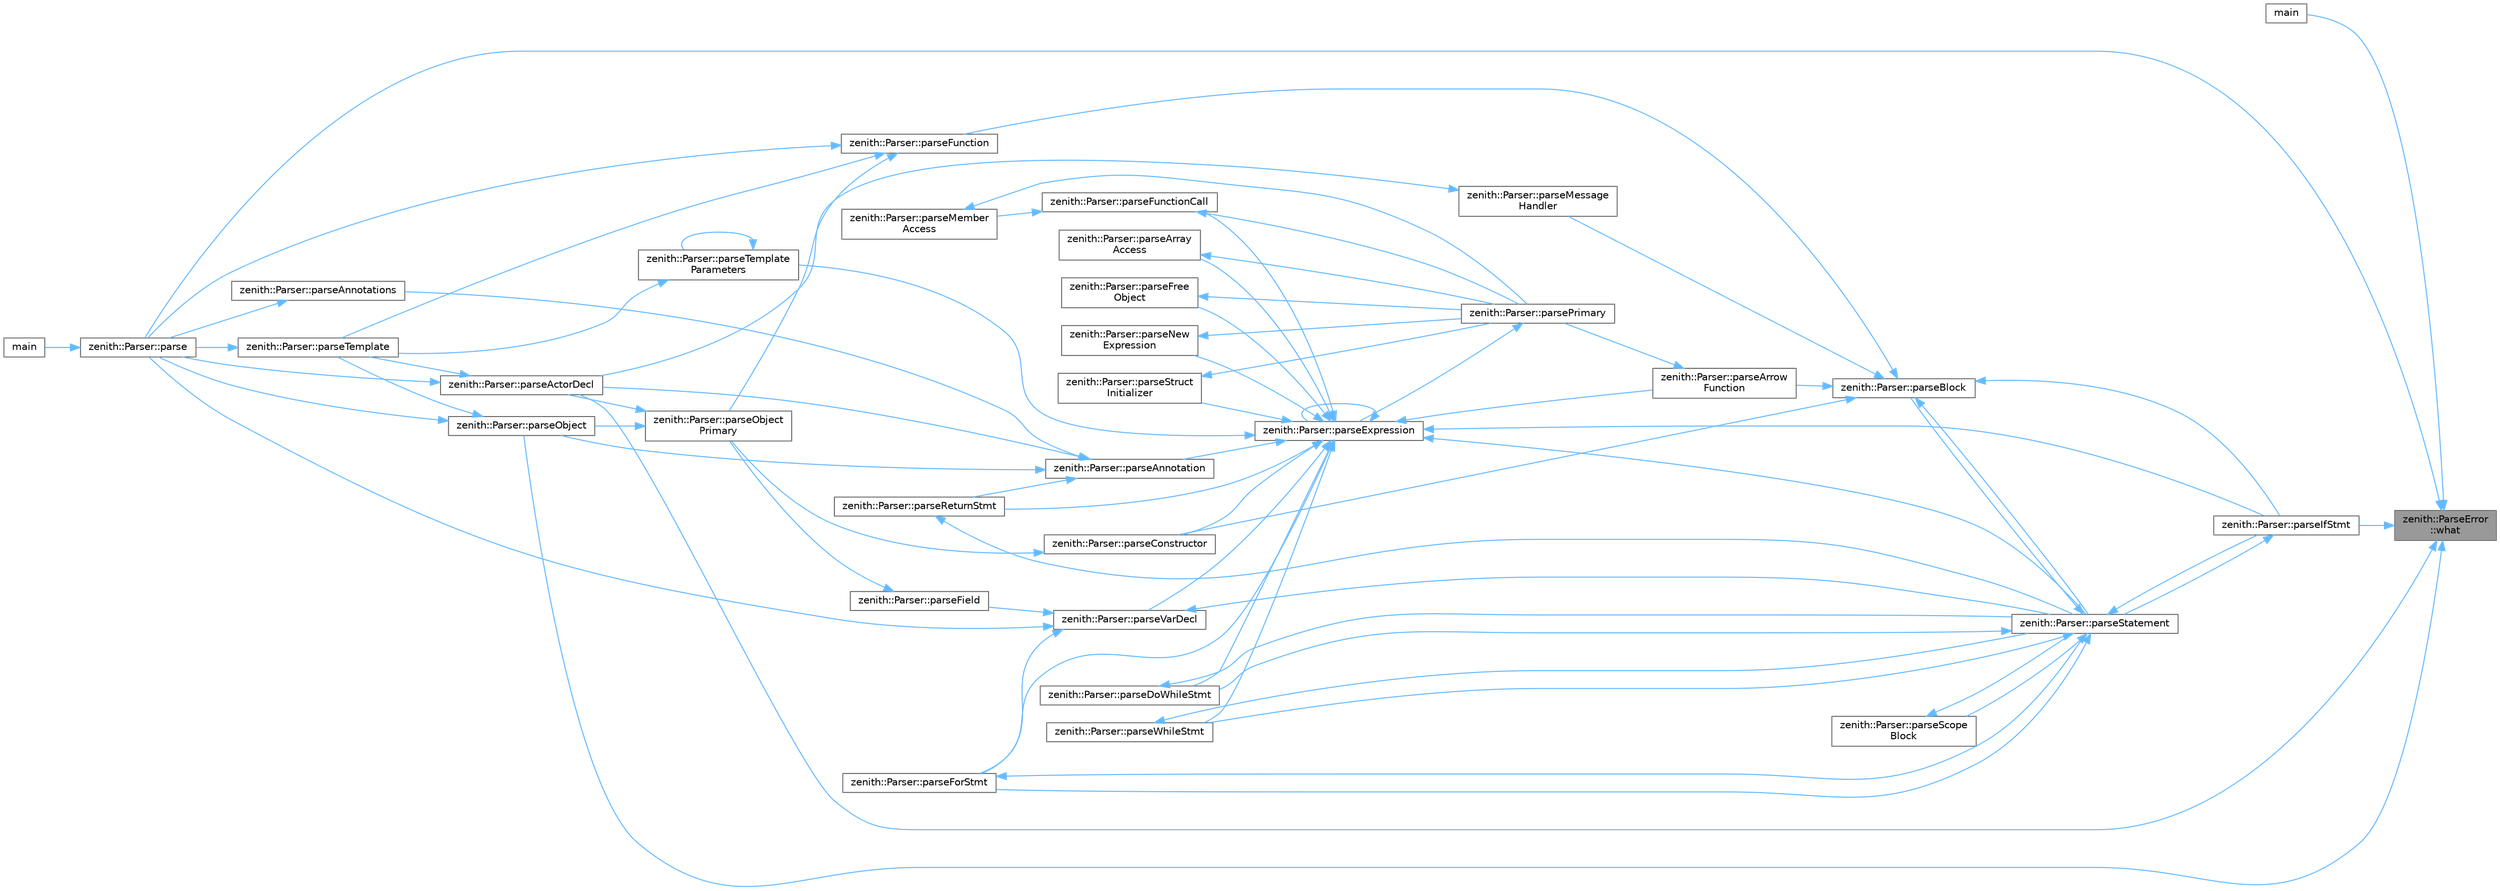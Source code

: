 digraph "zenith::ParseError::what"
{
 // LATEX_PDF_SIZE
  bgcolor="transparent";
  edge [fontname=Helvetica,fontsize=10,labelfontname=Helvetica,labelfontsize=10];
  node [fontname=Helvetica,fontsize=10,shape=box,height=0.2,width=0.4];
  rankdir="RL";
  Node1 [id="Node000001",label="zenith::ParseError\l::what",height=0.2,width=0.4,color="gray40", fillcolor="grey60", style="filled", fontcolor="black",tooltip=" "];
  Node1 -> Node2 [id="edge1_Node000001_Node000002",dir="back",color="steelblue1",style="solid",tooltip=" "];
  Node2 [id="Node000002",label="main",height=0.2,width=0.4,color="grey40", fillcolor="white", style="filled",URL="$test_8cpp.html#ae66f6b31b5ad750f1fe042a706a4e3d4",tooltip=" "];
  Node1 -> Node3 [id="edge2_Node000001_Node000003",dir="back",color="steelblue1",style="solid",tooltip=" "];
  Node3 [id="Node000003",label="zenith::Parser::parse",height=0.2,width=0.4,color="grey40", fillcolor="white", style="filled",URL="$classzenith_1_1_parser.html#ad56141bb79abcda2cb032137f51d44c6",tooltip=" "];
  Node3 -> Node4 [id="edge3_Node000003_Node000004",dir="back",color="steelblue1",style="solid",tooltip=" "];
  Node4 [id="Node000004",label="main",height=0.2,width=0.4,color="grey40", fillcolor="white", style="filled",URL="$main_8cpp.html#a0ddf1224851353fc92bfbff6f499fa97",tooltip=" "];
  Node1 -> Node5 [id="edge4_Node000001_Node000005",dir="back",color="steelblue1",style="solid",tooltip=" "];
  Node5 [id="Node000005",label="zenith::Parser::parseActorDecl",height=0.2,width=0.4,color="grey40", fillcolor="white", style="filled",URL="$classzenith_1_1_parser.html#add98eda497298f55d63689af29839db6",tooltip=" "];
  Node5 -> Node3 [id="edge5_Node000005_Node000003",dir="back",color="steelblue1",style="solid",tooltip=" "];
  Node5 -> Node6 [id="edge6_Node000005_Node000006",dir="back",color="steelblue1",style="solid",tooltip=" "];
  Node6 [id="Node000006",label="zenith::Parser::parseTemplate",height=0.2,width=0.4,color="grey40", fillcolor="white", style="filled",URL="$classzenith_1_1_parser.html#ac8ba31b8067fb7325c47b2b85e51abe1",tooltip=" "];
  Node6 -> Node3 [id="edge7_Node000006_Node000003",dir="back",color="steelblue1",style="solid",tooltip=" "];
  Node1 -> Node7 [id="edge8_Node000001_Node000007",dir="back",color="steelblue1",style="solid",tooltip=" "];
  Node7 [id="Node000007",label="zenith::Parser::parseIfStmt",height=0.2,width=0.4,color="grey40", fillcolor="white", style="filled",URL="$classzenith_1_1_parser.html#a6086729ddce119c88e10fe622d069d8f",tooltip=" "];
  Node7 -> Node8 [id="edge9_Node000007_Node000008",dir="back",color="steelblue1",style="solid",tooltip=" "];
  Node8 [id="Node000008",label="zenith::Parser::parseStatement",height=0.2,width=0.4,color="grey40", fillcolor="white", style="filled",URL="$classzenith_1_1_parser.html#ada8dc19e8cb4a0f1b37d3ef6a2eb3f9d",tooltip=" "];
  Node8 -> Node9 [id="edge10_Node000008_Node000009",dir="back",color="steelblue1",style="solid",tooltip=" "];
  Node9 [id="Node000009",label="zenith::Parser::parseBlock",height=0.2,width=0.4,color="grey40", fillcolor="white", style="filled",URL="$classzenith_1_1_parser.html#afed5c18e77fc012fe5db9f9e6175e642",tooltip=" "];
  Node9 -> Node10 [id="edge11_Node000009_Node000010",dir="back",color="steelblue1",style="solid",tooltip=" "];
  Node10 [id="Node000010",label="zenith::Parser::parseArrow\lFunction",height=0.2,width=0.4,color="grey40", fillcolor="white", style="filled",URL="$classzenith_1_1_parser.html#a7ea0f8e309ed2fbdf1a9e2ebfa2fbf8d",tooltip=" "];
  Node10 -> Node11 [id="edge12_Node000010_Node000011",dir="back",color="steelblue1",style="solid",tooltip=" "];
  Node11 [id="Node000011",label="zenith::Parser::parsePrimary",height=0.2,width=0.4,color="grey40", fillcolor="white", style="filled",URL="$classzenith_1_1_parser.html#a9425b18adfbb62629ae5ea654addc7cb",tooltip=" "];
  Node11 -> Node12 [id="edge13_Node000011_Node000012",dir="back",color="steelblue1",style="solid",tooltip=" "];
  Node12 [id="Node000012",label="zenith::Parser::parseExpression",height=0.2,width=0.4,color="grey40", fillcolor="white", style="filled",URL="$classzenith_1_1_parser.html#a239906fd51d54598f6d3dcc18d97b6b9",tooltip=" "];
  Node12 -> Node13 [id="edge14_Node000012_Node000013",dir="back",color="steelblue1",style="solid",tooltip=" "];
  Node13 [id="Node000013",label="zenith::Parser::parseAnnotation",height=0.2,width=0.4,color="grey40", fillcolor="white", style="filled",URL="$classzenith_1_1_parser.html#afff2e82900309df63d9aa89f4d3e31d6",tooltip=" "];
  Node13 -> Node5 [id="edge15_Node000013_Node000005",dir="back",color="steelblue1",style="solid",tooltip=" "];
  Node13 -> Node14 [id="edge16_Node000013_Node000014",dir="back",color="steelblue1",style="solid",tooltip=" "];
  Node14 [id="Node000014",label="zenith::Parser::parseAnnotations",height=0.2,width=0.4,color="grey40", fillcolor="white", style="filled",URL="$classzenith_1_1_parser.html#a13606ea02073ecca24a045f676b58518",tooltip=" "];
  Node14 -> Node3 [id="edge17_Node000014_Node000003",dir="back",color="steelblue1",style="solid",tooltip=" "];
  Node13 -> Node15 [id="edge18_Node000013_Node000015",dir="back",color="steelblue1",style="solid",tooltip=" "];
  Node15 [id="Node000015",label="zenith::Parser::parseObject",height=0.2,width=0.4,color="grey40", fillcolor="white", style="filled",URL="$classzenith_1_1_parser.html#abfe2e0682adcad95cc77595ec52bd4da",tooltip=" "];
  Node15 -> Node3 [id="edge19_Node000015_Node000003",dir="back",color="steelblue1",style="solid",tooltip=" "];
  Node15 -> Node6 [id="edge20_Node000015_Node000006",dir="back",color="steelblue1",style="solid",tooltip=" "];
  Node13 -> Node16 [id="edge21_Node000013_Node000016",dir="back",color="steelblue1",style="solid",tooltip=" "];
  Node16 [id="Node000016",label="zenith::Parser::parseReturnStmt",height=0.2,width=0.4,color="grey40", fillcolor="white", style="filled",URL="$classzenith_1_1_parser.html#a5e026e55d4a57bea1b5ffa7d3b5e93a8",tooltip=" "];
  Node16 -> Node8 [id="edge22_Node000016_Node000008",dir="back",color="steelblue1",style="solid",tooltip=" "];
  Node12 -> Node17 [id="edge23_Node000012_Node000017",dir="back",color="steelblue1",style="solid",tooltip=" "];
  Node17 [id="Node000017",label="zenith::Parser::parseArray\lAccess",height=0.2,width=0.4,color="grey40", fillcolor="white", style="filled",URL="$classzenith_1_1_parser.html#ad32b5cfe98f909cade9216d65b046f58",tooltip=" "];
  Node17 -> Node11 [id="edge24_Node000017_Node000011",dir="back",color="steelblue1",style="solid",tooltip=" "];
  Node12 -> Node10 [id="edge25_Node000012_Node000010",dir="back",color="steelblue1",style="solid",tooltip=" "];
  Node12 -> Node18 [id="edge26_Node000012_Node000018",dir="back",color="steelblue1",style="solid",tooltip=" "];
  Node18 [id="Node000018",label="zenith::Parser::parseConstructor",height=0.2,width=0.4,color="grey40", fillcolor="white", style="filled",URL="$classzenith_1_1_parser.html#ae37a2b420e456af55c07efd04676b4af",tooltip=" "];
  Node18 -> Node19 [id="edge27_Node000018_Node000019",dir="back",color="steelblue1",style="solid",tooltip=" "];
  Node19 [id="Node000019",label="zenith::Parser::parseObject\lPrimary",height=0.2,width=0.4,color="grey40", fillcolor="white", style="filled",URL="$classzenith_1_1_parser.html#a74f0f075ac6a9a7935b8b0b20bd1f3ef",tooltip=" "];
  Node19 -> Node5 [id="edge28_Node000019_Node000005",dir="back",color="steelblue1",style="solid",tooltip=" "];
  Node19 -> Node15 [id="edge29_Node000019_Node000015",dir="back",color="steelblue1",style="solid",tooltip=" "];
  Node12 -> Node20 [id="edge30_Node000012_Node000020",dir="back",color="steelblue1",style="solid",tooltip=" "];
  Node20 [id="Node000020",label="zenith::Parser::parseDoWhileStmt",height=0.2,width=0.4,color="grey40", fillcolor="white", style="filled",URL="$classzenith_1_1_parser.html#a17d038fc7ad2c0dac1b038889f4426ca",tooltip=" "];
  Node20 -> Node8 [id="edge31_Node000020_Node000008",dir="back",color="steelblue1",style="solid",tooltip=" "];
  Node12 -> Node12 [id="edge32_Node000012_Node000012",dir="back",color="steelblue1",style="solid",tooltip=" "];
  Node12 -> Node21 [id="edge33_Node000012_Node000021",dir="back",color="steelblue1",style="solid",tooltip=" "];
  Node21 [id="Node000021",label="zenith::Parser::parseForStmt",height=0.2,width=0.4,color="grey40", fillcolor="white", style="filled",URL="$classzenith_1_1_parser.html#ab8ae32b49e1a7d1492f14c6b381aa52b",tooltip=" "];
  Node21 -> Node8 [id="edge34_Node000021_Node000008",dir="back",color="steelblue1",style="solid",tooltip=" "];
  Node12 -> Node22 [id="edge35_Node000012_Node000022",dir="back",color="steelblue1",style="solid",tooltip=" "];
  Node22 [id="Node000022",label="zenith::Parser::parseFree\lObject",height=0.2,width=0.4,color="grey40", fillcolor="white", style="filled",URL="$classzenith_1_1_parser.html#a697fe5477ca0023efdefd6e66f4e0a49",tooltip=" "];
  Node22 -> Node11 [id="edge36_Node000022_Node000011",dir="back",color="steelblue1",style="solid",tooltip=" "];
  Node12 -> Node23 [id="edge37_Node000012_Node000023",dir="back",color="steelblue1",style="solid",tooltip=" "];
  Node23 [id="Node000023",label="zenith::Parser::parseFunctionCall",height=0.2,width=0.4,color="grey40", fillcolor="white", style="filled",URL="$classzenith_1_1_parser.html#ae2442c2e624e13794605b1ff56047ee8",tooltip=" "];
  Node23 -> Node24 [id="edge38_Node000023_Node000024",dir="back",color="steelblue1",style="solid",tooltip=" "];
  Node24 [id="Node000024",label="zenith::Parser::parseMember\lAccess",height=0.2,width=0.4,color="grey40", fillcolor="white", style="filled",URL="$classzenith_1_1_parser.html#a5f581f39453bce8e553d9d96c5c8d0d2",tooltip=" "];
  Node24 -> Node11 [id="edge39_Node000024_Node000011",dir="back",color="steelblue1",style="solid",tooltip=" "];
  Node23 -> Node11 [id="edge40_Node000023_Node000011",dir="back",color="steelblue1",style="solid",tooltip=" "];
  Node12 -> Node7 [id="edge41_Node000012_Node000007",dir="back",color="steelblue1",style="solid",tooltip=" "];
  Node12 -> Node25 [id="edge42_Node000012_Node000025",dir="back",color="steelblue1",style="solid",tooltip=" "];
  Node25 [id="Node000025",label="zenith::Parser::parseNew\lExpression",height=0.2,width=0.4,color="grey40", fillcolor="white", style="filled",URL="$classzenith_1_1_parser.html#aa984ed730ca80620a7033d259b6faea5",tooltip=" "];
  Node25 -> Node11 [id="edge43_Node000025_Node000011",dir="back",color="steelblue1",style="solid",tooltip=" "];
  Node12 -> Node16 [id="edge44_Node000012_Node000016",dir="back",color="steelblue1",style="solid",tooltip=" "];
  Node12 -> Node8 [id="edge45_Node000012_Node000008",dir="back",color="steelblue1",style="solid",tooltip=" "];
  Node12 -> Node26 [id="edge46_Node000012_Node000026",dir="back",color="steelblue1",style="solid",tooltip=" "];
  Node26 [id="Node000026",label="zenith::Parser::parseStruct\lInitializer",height=0.2,width=0.4,color="grey40", fillcolor="white", style="filled",URL="$classzenith_1_1_parser.html#a4646bbfa2a663abbc777ae26d44e9522",tooltip=" "];
  Node26 -> Node11 [id="edge47_Node000026_Node000011",dir="back",color="steelblue1",style="solid",tooltip=" "];
  Node12 -> Node27 [id="edge48_Node000012_Node000027",dir="back",color="steelblue1",style="solid",tooltip=" "];
  Node27 [id="Node000027",label="zenith::Parser::parseTemplate\lParameters",height=0.2,width=0.4,color="grey40", fillcolor="white", style="filled",URL="$classzenith_1_1_parser.html#aa809de3ebc29d840ad9bc99c0b6ce956",tooltip=" "];
  Node27 -> Node6 [id="edge49_Node000027_Node000006",dir="back",color="steelblue1",style="solid",tooltip=" "];
  Node27 -> Node27 [id="edge50_Node000027_Node000027",dir="back",color="steelblue1",style="solid",tooltip=" "];
  Node12 -> Node28 [id="edge51_Node000012_Node000028",dir="back",color="steelblue1",style="solid",tooltip=" "];
  Node28 [id="Node000028",label="zenith::Parser::parseVarDecl",height=0.2,width=0.4,color="grey40", fillcolor="white", style="filled",URL="$classzenith_1_1_parser.html#a4846f1e07a0155bb95bfee2888cd4e49",tooltip=" "];
  Node28 -> Node3 [id="edge52_Node000028_Node000003",dir="back",color="steelblue1",style="solid",tooltip=" "];
  Node28 -> Node29 [id="edge53_Node000028_Node000029",dir="back",color="steelblue1",style="solid",tooltip=" "];
  Node29 [id="Node000029",label="zenith::Parser::parseField",height=0.2,width=0.4,color="grey40", fillcolor="white", style="filled",URL="$classzenith_1_1_parser.html#a12db59c0397e2ec966e47382f55b4ab8",tooltip=" "];
  Node29 -> Node19 [id="edge54_Node000029_Node000019",dir="back",color="steelblue1",style="solid",tooltip=" "];
  Node28 -> Node21 [id="edge55_Node000028_Node000021",dir="back",color="steelblue1",style="solid",tooltip=" "];
  Node28 -> Node8 [id="edge56_Node000028_Node000008",dir="back",color="steelblue1",style="solid",tooltip=" "];
  Node12 -> Node30 [id="edge57_Node000012_Node000030",dir="back",color="steelblue1",style="solid",tooltip=" "];
  Node30 [id="Node000030",label="zenith::Parser::parseWhileStmt",height=0.2,width=0.4,color="grey40", fillcolor="white", style="filled",URL="$classzenith_1_1_parser.html#a6f8fd13014d6a0e82f53ce08a8f9766d",tooltip=" "];
  Node30 -> Node8 [id="edge58_Node000030_Node000008",dir="back",color="steelblue1",style="solid",tooltip=" "];
  Node9 -> Node18 [id="edge59_Node000009_Node000018",dir="back",color="steelblue1",style="solid",tooltip=" "];
  Node9 -> Node31 [id="edge60_Node000009_Node000031",dir="back",color="steelblue1",style="solid",tooltip=" "];
  Node31 [id="Node000031",label="zenith::Parser::parseFunction",height=0.2,width=0.4,color="grey40", fillcolor="white", style="filled",URL="$classzenith_1_1_parser.html#a8647a213885b6a7d25032d40410f827b",tooltip=" "];
  Node31 -> Node3 [id="edge61_Node000031_Node000003",dir="back",color="steelblue1",style="solid",tooltip=" "];
  Node31 -> Node19 [id="edge62_Node000031_Node000019",dir="back",color="steelblue1",style="solid",tooltip=" "];
  Node31 -> Node6 [id="edge63_Node000031_Node000006",dir="back",color="steelblue1",style="solid",tooltip=" "];
  Node9 -> Node7 [id="edge64_Node000009_Node000007",dir="back",color="steelblue1",style="solid",tooltip=" "];
  Node9 -> Node32 [id="edge65_Node000009_Node000032",dir="back",color="steelblue1",style="solid",tooltip=" "];
  Node32 [id="Node000032",label="zenith::Parser::parseMessage\lHandler",height=0.2,width=0.4,color="grey40", fillcolor="white", style="filled",URL="$classzenith_1_1_parser.html#a78d55766725bfdd0c7b718adf355eee3",tooltip=" "];
  Node32 -> Node5 [id="edge66_Node000032_Node000005",dir="back",color="steelblue1",style="solid",tooltip=" "];
  Node9 -> Node8 [id="edge67_Node000009_Node000008",dir="back",color="steelblue1",style="solid",tooltip=" "];
  Node8 -> Node20 [id="edge68_Node000008_Node000020",dir="back",color="steelblue1",style="solid",tooltip=" "];
  Node8 -> Node21 [id="edge69_Node000008_Node000021",dir="back",color="steelblue1",style="solid",tooltip=" "];
  Node8 -> Node7 [id="edge70_Node000008_Node000007",dir="back",color="steelblue1",style="solid",tooltip=" "];
  Node8 -> Node33 [id="edge71_Node000008_Node000033",dir="back",color="steelblue1",style="solid",tooltip=" "];
  Node33 [id="Node000033",label="zenith::Parser::parseScope\lBlock",height=0.2,width=0.4,color="grey40", fillcolor="white", style="filled",URL="$classzenith_1_1_parser.html#acd4ccda2b4a409498daa93e31f2bc23f",tooltip=" "];
  Node33 -> Node8 [id="edge72_Node000033_Node000008",dir="back",color="steelblue1",style="solid",tooltip=" "];
  Node8 -> Node30 [id="edge73_Node000008_Node000030",dir="back",color="steelblue1",style="solid",tooltip=" "];
  Node1 -> Node15 [id="edge74_Node000001_Node000015",dir="back",color="steelblue1",style="solid",tooltip=" "];
}
